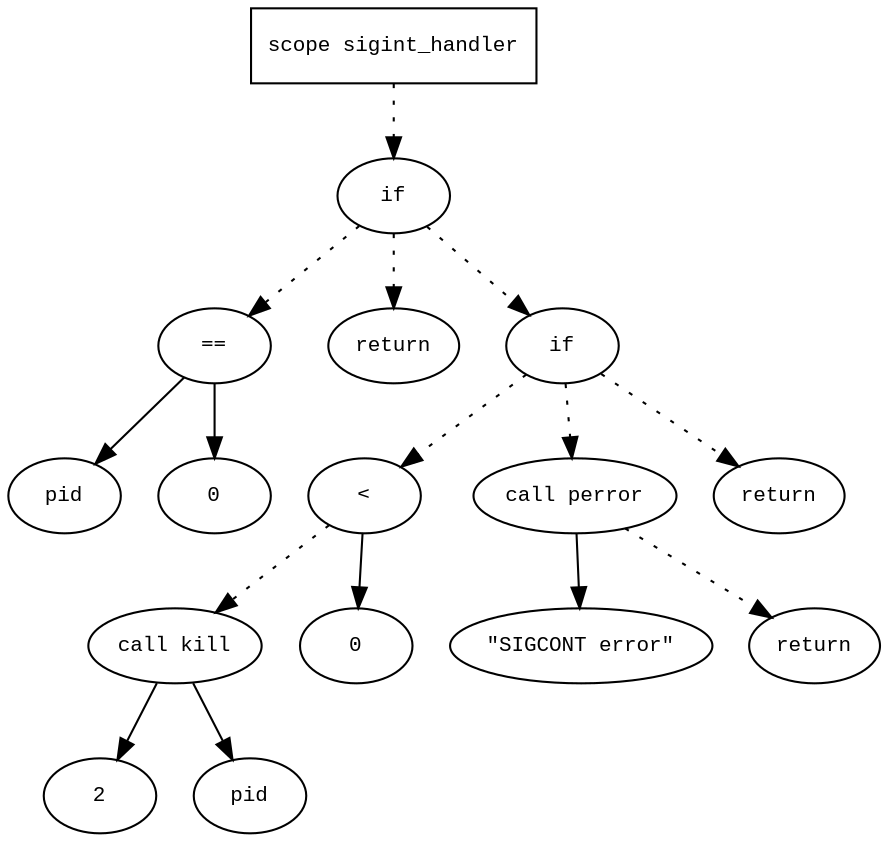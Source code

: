 digraph AST {
  graph [fontname="Times New Roman",fontsize=10];
  node  [fontname="Courier New",fontsize=10];
  edge  [fontname="Times New Roman",fontsize=10];

  node1 [label="scope sigint_handler",shape=box];
  node2 [label="if",shape=ellipse];
  node1 -> node2 [style=dotted];
  node3 [label="==",shape=ellipse];
  node4 [label="pid",shape=ellipse];
  node3 -> node4;
  node5 [label="0",shape=ellipse];
  node3 -> node5;
  node2 -> node3 [style=dotted];
  node6 [label="return",shape=ellipse];
  node2 -> node6 [style=dotted];
  node7 [label="if",shape=ellipse];
  node2 -> node7 [style=dotted];
  node8 [label="<",shape=ellipse];
  node9 [label="call kill",shape=ellipse];
  node10 [label="2",shape=ellipse];
  node9 -> node10;
  node11 [label="pid",shape=ellipse];
  node9 -> node11;
  node8 -> node9 [style=dotted];
  node12 [label="0",shape=ellipse];
  node8 -> node12;
  node7 -> node8 [style=dotted];
  node13 [label="call perror",shape=ellipse];
  node14 [label="\"SIGCONT error\"",shape=ellipse];
  node13 -> node14;
  node7 -> node13 [style=dotted];
  node15 [label="return",shape=ellipse];
  node13 -> node15 [style=dotted];
  node16 [label="return",shape=ellipse];
  node7 -> node16 [style=dotted];
} 